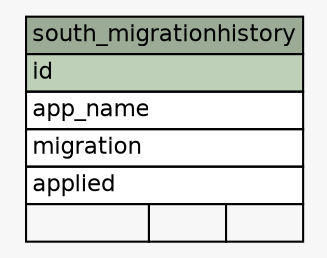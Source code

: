 // dot 2.36.0 on Linux 3.17.0-rc4-a1
// SchemaSpy rev 590
digraph "south_migrationhistory" {
  graph [
    rankdir="RL"
    bgcolor="#f7f7f7"
    nodesep="0.18"
    ranksep="0.46"
    fontname="Helvetica"
    fontsize="11"
  ];
  node [
    fontname="Helvetica"
    fontsize="11"
    shape="plaintext"
  ];
  edge [
    arrowsize="0.8"
  ];
  "south_migrationhistory" [
    label=<
    <TABLE BORDER="0" CELLBORDER="1" CELLSPACING="0" BGCOLOR="#ffffff">
      <TR><TD COLSPAN="3" BGCOLOR="#9bab96" ALIGN="CENTER">south_migrationhistory</TD></TR>
      <TR><TD PORT="id" COLSPAN="3" BGCOLOR="#bed1b8" ALIGN="LEFT">id</TD></TR>
      <TR><TD PORT="app_name" COLSPAN="3" ALIGN="LEFT">app_name</TD></TR>
      <TR><TD PORT="migration" COLSPAN="3" ALIGN="LEFT">migration</TD></TR>
      <TR><TD PORT="applied" COLSPAN="3" ALIGN="LEFT">applied</TD></TR>
      <TR><TD ALIGN="LEFT" BGCOLOR="#f7f7f7">  </TD><TD ALIGN="RIGHT" BGCOLOR="#f7f7f7">  </TD><TD ALIGN="RIGHT" BGCOLOR="#f7f7f7">  </TD></TR>
    </TABLE>>
    URL="tables/south_migrationhistory.html"
    tooltip="south_migrationhistory"
  ];
}
